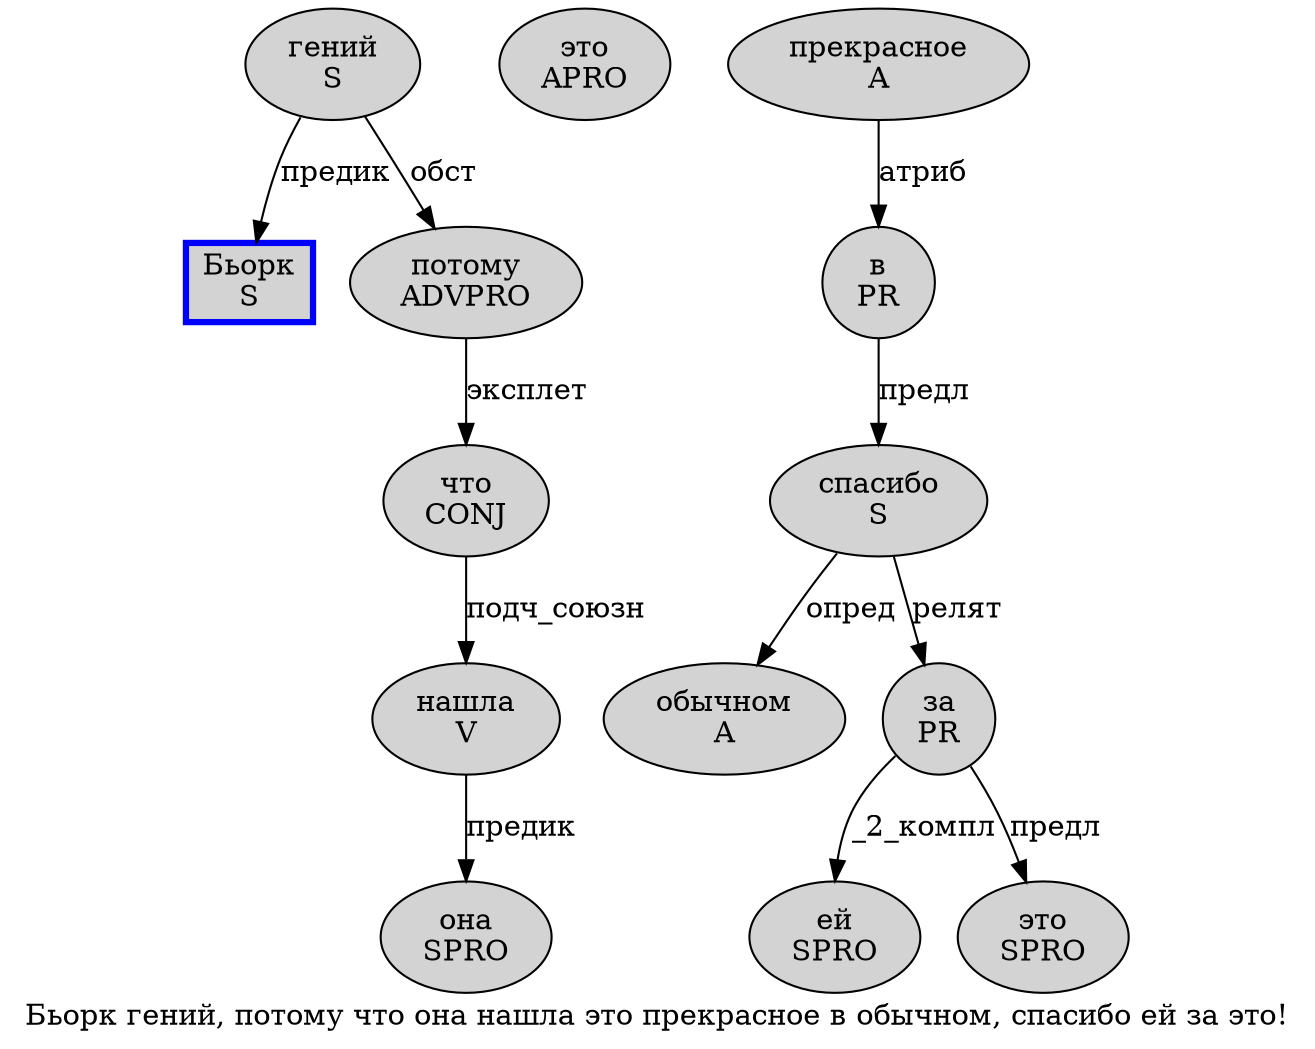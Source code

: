 digraph SENTENCE_812 {
	graph [label="Бьорк гений, потому что она нашла это прекрасное в обычном, спасибо ей за это!"]
	node [style=filled]
		0 [label="Бьорк
S" color=blue fillcolor=lightgray penwidth=3 shape=box]
		1 [label="гений
S" color="" fillcolor=lightgray penwidth=1 shape=ellipse]
		3 [label="потому
ADVPRO" color="" fillcolor=lightgray penwidth=1 shape=ellipse]
		4 [label="что
CONJ" color="" fillcolor=lightgray penwidth=1 shape=ellipse]
		5 [label="она
SPRO" color="" fillcolor=lightgray penwidth=1 shape=ellipse]
		6 [label="нашла
V" color="" fillcolor=lightgray penwidth=1 shape=ellipse]
		7 [label="это
APRO" color="" fillcolor=lightgray penwidth=1 shape=ellipse]
		8 [label="прекрасное
A" color="" fillcolor=lightgray penwidth=1 shape=ellipse]
		9 [label="в
PR" color="" fillcolor=lightgray penwidth=1 shape=ellipse]
		10 [label="обычном
A" color="" fillcolor=lightgray penwidth=1 shape=ellipse]
		12 [label="спасибо
S" color="" fillcolor=lightgray penwidth=1 shape=ellipse]
		13 [label="ей
SPRO" color="" fillcolor=lightgray penwidth=1 shape=ellipse]
		14 [label="за
PR" color="" fillcolor=lightgray penwidth=1 shape=ellipse]
		15 [label="это
SPRO" color="" fillcolor=lightgray penwidth=1 shape=ellipse]
			9 -> 12 [label="предл"]
			12 -> 10 [label="опред"]
			12 -> 14 [label="релят"]
			4 -> 6 [label="подч_союзн"]
			8 -> 9 [label="атриб"]
			1 -> 0 [label="предик"]
			1 -> 3 [label="обст"]
			3 -> 4 [label="эксплет"]
			14 -> 13 [label="_2_компл"]
			14 -> 15 [label="предл"]
			6 -> 5 [label="предик"]
}